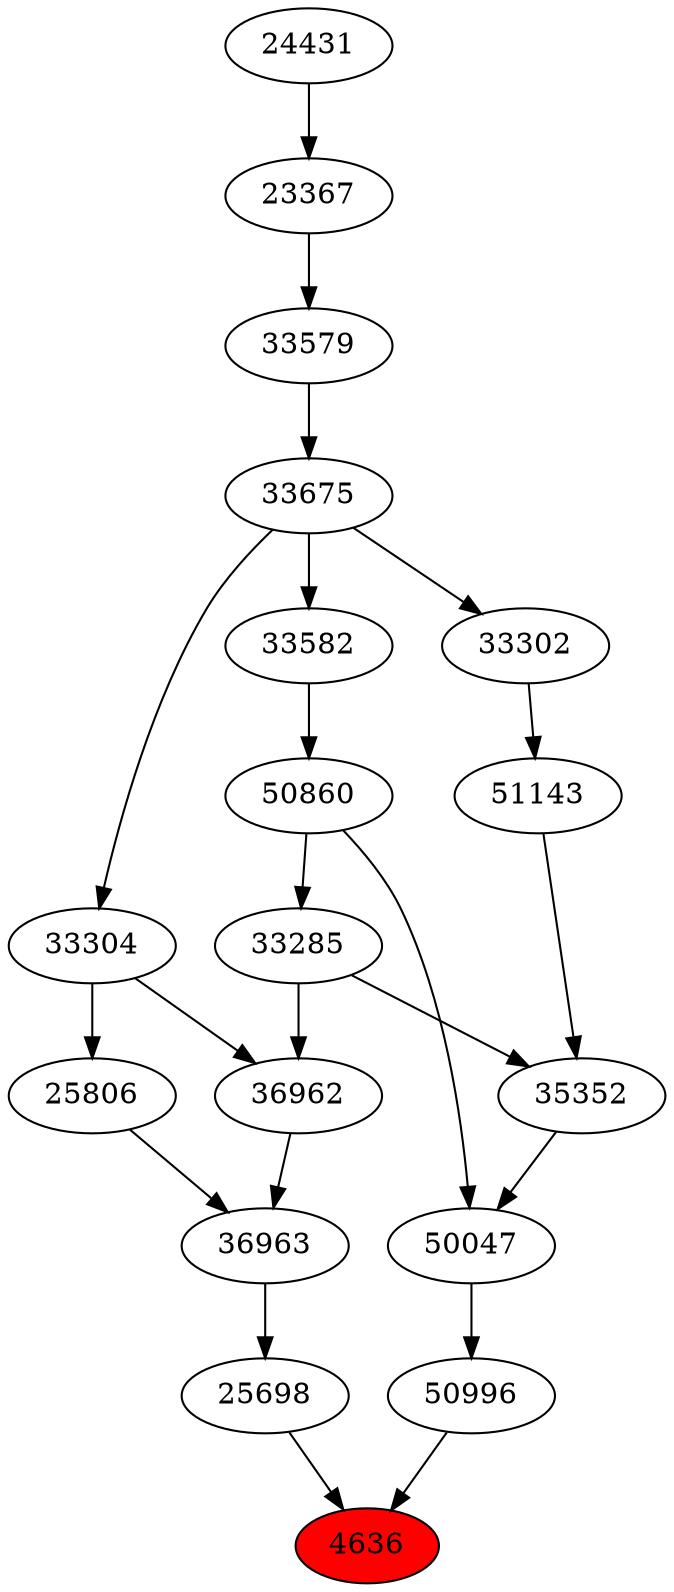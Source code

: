 strict digraph{ 
4636 [label="4636" fillcolor=red style=filled]
25698 -> 4636
50996 -> 4636
25698 [label="25698"]
36963 -> 25698
50996 [label="50996"]
50047 -> 50996
36963 [label="36963"]
36962 -> 36963
25806 -> 36963
50047 [label="50047"]
35352 -> 50047
50860 -> 50047
36962 [label="36962"]
33285 -> 36962
33304 -> 36962
25806 [label="25806"]
33304 -> 25806
35352 [label="35352"]
33285 -> 35352
51143 -> 35352
50860 [label="50860"]
33582 -> 50860
33285 [label="33285"]
50860 -> 33285
33304 [label="33304"]
33675 -> 33304
51143 [label="51143"]
33302 -> 51143
33582 [label="33582"]
33675 -> 33582
33675 [label="33675"]
33579 -> 33675
33302 [label="33302"]
33675 -> 33302
33579 [label="33579"]
23367 -> 33579
23367 [label="23367"]
24431 -> 23367
24431 [label="24431"]
}